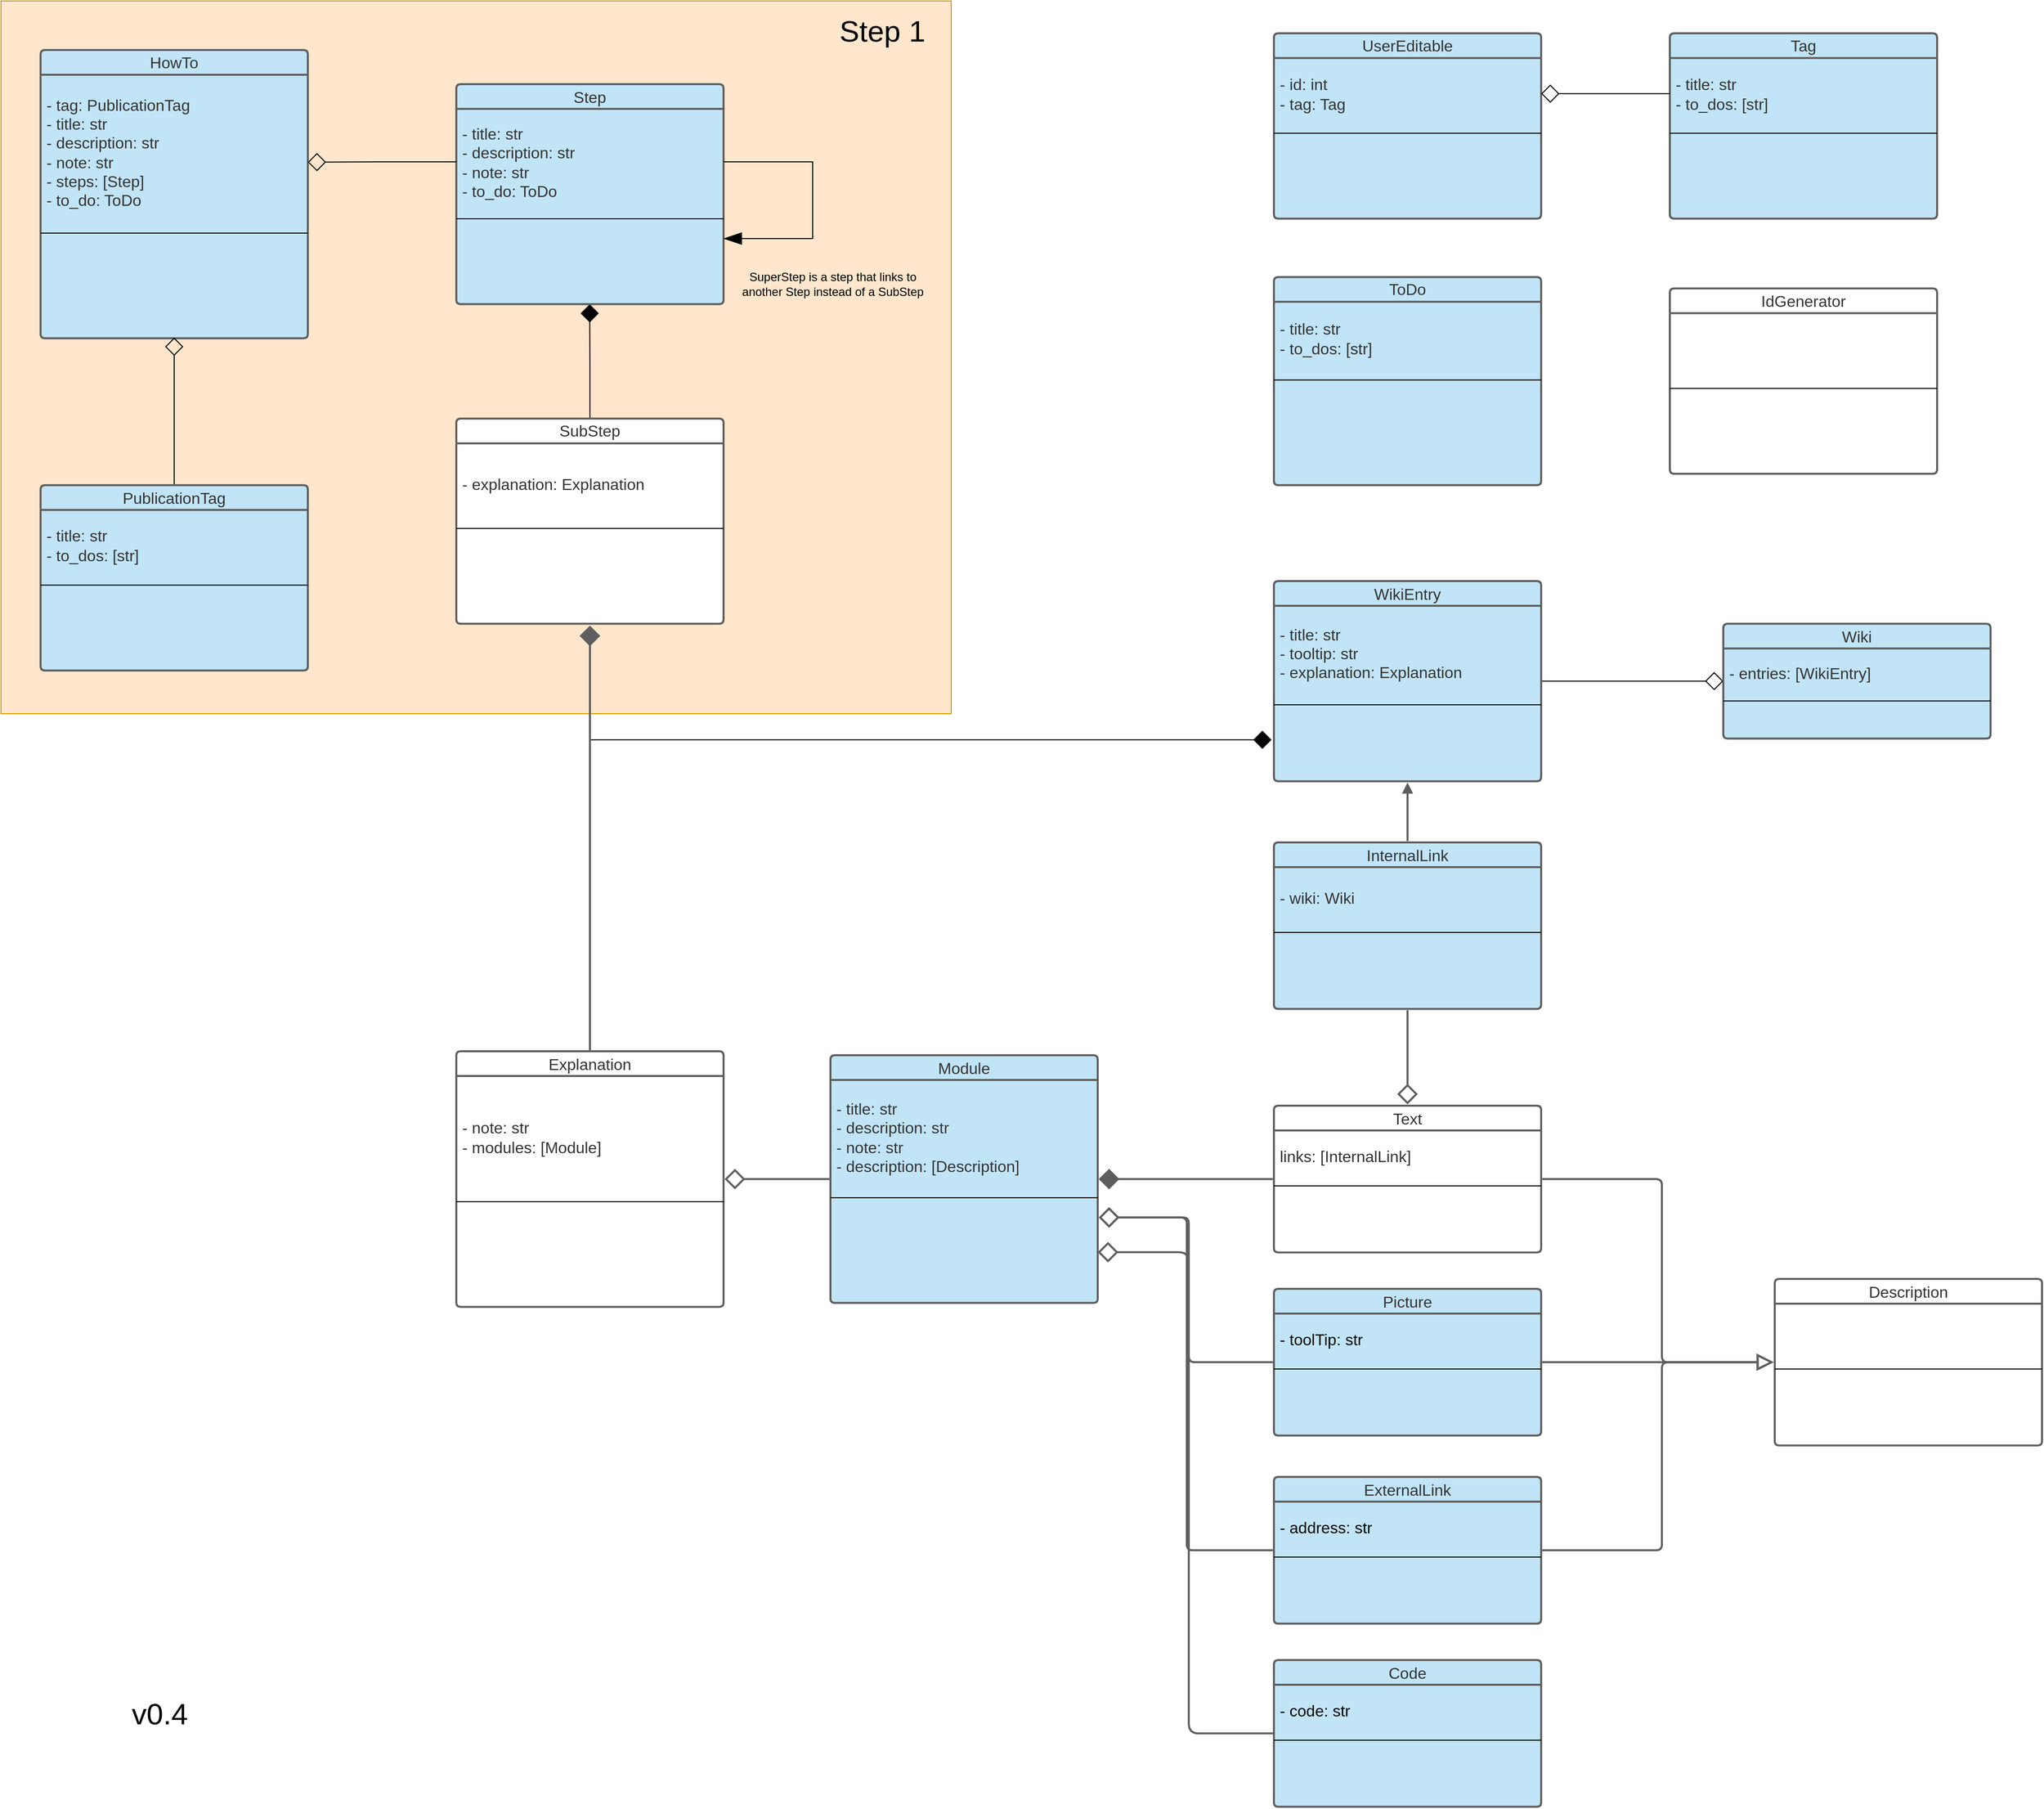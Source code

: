 <mxfile version="14.4.3" type="device"><diagram id="xwfQb_VMlssR0HKdnsb5" name="Page-1"><mxGraphModel dx="3153" dy="2053" grid="1" gridSize="20" guides="1" tooltips="1" connect="1" arrows="1" fold="1" page="1" pageScale="1" pageWidth="827" pageHeight="1169" math="0" shadow="0"><root><mxCell id="0"/><mxCell id="1" parent="0"/><mxCell id="nLFntgU8YW9nllXad_kh-2" value="" style="rounded=0;whiteSpace=wrap;html=1;fontSize=30;strokeColor=#d79b00;fillColor=#ffe6cc;" vertex="1" parent="1"><mxGeometry x="360" y="160" width="960" height="720" as="geometry"/></mxCell><mxCell id="dnXCgxg1HmMj8hcP7Bp9-10" value="HowTo" style="html=1;overflow=block;blockSpacing=1;whiteSpace=wrap;swimlane;childLayout=stackLayout;horizontal=1;horizontalStack=0;resizeParent=1;resizeParentMax=0;resizeLast=0;collapsible=0;fontStyle=0;marginBottom=0;swimlaneFillColor=#c1e4f7;startSize=25;whiteSpace=wrap;fontSize=16;fontColor=#333333;whiteSpace=wrap;align=center;spacing=0;strokeColor=#5e5e5e;strokeOpacity=100;fillOpacity=100;rounded=1;absoluteArcSize=1;arcSize=9;fillColor=#c1e4f7;strokeWidth=2;" parent="1" vertex="1"><mxGeometry x="400" y="209.5" width="270" height="291.25" as="geometry"/></mxCell><mxCell id="dnXCgxg1HmMj8hcP7Bp9-11" value="- tag: PublicationTag&lt;br&gt;- title: str&lt;br&gt;- description: str&lt;br&gt;- note: str&lt;br&gt;- steps: [Step]&lt;br&gt;- to_do: ToDo" style="part=1;html=1;resizeHeight=0;strokeColor=none;fillColor=none;align=left;verticalAlign=middle;spacingLeft=4;spacingRight=4;overflow=hidden;rotatable=0;points=[[0,0.5],[1,0.5]];portConstraint=eastwest;swimlaneFillColor=#c1e4f7;strokeOpacity=100;fillOpacity=100;fontSize=16;fontColor=#333333;" parent="dnXCgxg1HmMj8hcP7Bp9-10" vertex="1"><mxGeometry y="25" width="270" height="156" as="geometry"/></mxCell><mxCell id="dnXCgxg1HmMj8hcP7Bp9-12" value="" style="line;strokeWidth=1;fillColor=none;align=left;verticalAlign=middle;spacingTop=-1;spacingLeft=3;spacingRight=3;rotatable=0;labelPosition=right;points=[];portConstraint=eastwest;" parent="dnXCgxg1HmMj8hcP7Bp9-10" vertex="1"><mxGeometry y="181" width="270" height="8" as="geometry"/></mxCell><mxCell id="dnXCgxg1HmMj8hcP7Bp9-13" value="" style="part=1;html=1;resizeHeight=0;strokeColor=none;fillColor=none;align=left;verticalAlign=middle;spacingLeft=4;spacingRight=4;overflow=hidden;rotatable=0;points=[[0,0.5],[1,0.5]];portConstraint=eastwest;swimlaneFillColor=#c1e4f7;strokeOpacity=100;fillOpacity=100;fontSize=11;" parent="dnXCgxg1HmMj8hcP7Bp9-10" vertex="1"><mxGeometry y="189" width="270" height="102.25" as="geometry"/></mxCell><mxCell id="mMdPAFXvegn8daqs2w5C-2" style="edgeStyle=orthogonalEdgeStyle;rounded=0;orthogonalLoop=1;jettySize=auto;html=1;entryX=0.499;entryY=1.001;entryDx=0;entryDy=0;entryPerimeter=0;startSize=16;endArrow=diamond;endFill=1;endSize=16;" parent="1" source="dnXCgxg1HmMj8hcP7Bp9-19" target="dnXCgxg1HmMj8hcP7Bp9-27" edge="1"><mxGeometry relative="1" as="geometry"/></mxCell><mxCell id="dnXCgxg1HmMj8hcP7Bp9-19" value="SubStep" style="html=1;overflow=block;blockSpacing=1;whiteSpace=wrap;swimlane;childLayout=stackLayout;horizontal=1;horizontalStack=0;resizeParent=1;resizeParentMax=0;resizeLast=0;collapsible=0;fontStyle=0;marginBottom=0;swimlaneFillColor=#ffffff;startSize=25;whiteSpace=wrap;fontSize=16;fontColor=#333333;whiteSpace=wrap;align=center;spacing=0;strokeColor=#5e5e5e;strokeOpacity=100;rounded=1;absoluteArcSize=1;arcSize=9;strokeWidth=2;" parent="1" vertex="1"><mxGeometry x="820" y="581.88" width="270" height="207.25" as="geometry"/></mxCell><mxCell id="dnXCgxg1HmMj8hcP7Bp9-20" value="- explanation: Explanation" style="part=1;html=1;resizeHeight=0;strokeColor=none;fillColor=none;align=left;verticalAlign=middle;spacingLeft=4;spacingRight=4;overflow=hidden;rotatable=0;points=[[0,0.5],[1,0.5]];portConstraint=eastwest;swimlaneFillColor=#ffffff;strokeOpacity=100;fontSize=16;fontColor=#333333;" parent="dnXCgxg1HmMj8hcP7Bp9-19" vertex="1"><mxGeometry y="25" width="270" height="82" as="geometry"/></mxCell><mxCell id="dnXCgxg1HmMj8hcP7Bp9-21" value="" style="line;strokeWidth=1;fillColor=none;align=left;verticalAlign=middle;spacingTop=-1;spacingLeft=3;spacingRight=3;rotatable=0;labelPosition=right;points=[];portConstraint=eastwest;" parent="dnXCgxg1HmMj8hcP7Bp9-19" vertex="1"><mxGeometry y="107" width="270" height="8" as="geometry"/></mxCell><mxCell id="dnXCgxg1HmMj8hcP7Bp9-22" value="" style="part=1;html=1;resizeHeight=0;strokeColor=none;fillColor=none;align=left;verticalAlign=middle;spacingLeft=4;spacingRight=4;overflow=hidden;rotatable=0;points=[[0,0.5],[1,0.5]];portConstraint=eastwest;swimlaneFillColor=#ffffff;strokeOpacity=100;fontSize=11;" parent="dnXCgxg1HmMj8hcP7Bp9-19" vertex="1"><mxGeometry y="115" width="270" height="92.25" as="geometry"/></mxCell><mxCell id="dnXCgxg1HmMj8hcP7Bp9-24" value="&lt;span style=&quot;font-style: normal&quot;&gt;Step&lt;/span&gt;" style="html=1;overflow=block;blockSpacing=1;whiteSpace=wrap;swimlane;childLayout=stackLayout;horizontal=1;horizontalStack=0;resizeParent=1;resizeParentMax=0;resizeLast=0;collapsible=0;fontStyle=0;marginBottom=0;swimlaneFillColor=#c1e4f7;startSize=25;whiteSpace=wrap;fontSize=16;fontColor=#333333;fontStyle=2;whiteSpace=wrap;align=center;spacing=0;strokeColor=#5e5e5e;strokeOpacity=100;fillOpacity=100;rounded=1;absoluteArcSize=1;arcSize=9;fillColor=#c1e4f7;strokeWidth=2;" parent="1" vertex="1"><mxGeometry x="820" y="244" width="270" height="222.25" as="geometry"/></mxCell><mxCell id="dnXCgxg1HmMj8hcP7Bp9-25" value="- title: str&lt;br&gt;- description: str&lt;br&gt;- note: str&lt;br&gt;- to_do: ToDo" style="part=1;html=1;resizeHeight=0;strokeColor=none;fillColor=none;align=left;verticalAlign=middle;spacingLeft=4;spacingRight=4;overflow=hidden;rotatable=0;points=[[0,0.5],[1,0.5]];portConstraint=eastwest;swimlaneFillColor=#c1e4f7;strokeOpacity=100;fillOpacity=100;fontSize=16;fontColor=#333333;" parent="dnXCgxg1HmMj8hcP7Bp9-24" vertex="1"><mxGeometry y="25" width="270" height="107" as="geometry"/></mxCell><mxCell id="dnXCgxg1HmMj8hcP7Bp9-26" value="" style="line;strokeWidth=1;fillColor=none;align=left;verticalAlign=middle;spacingTop=-1;spacingLeft=3;spacingRight=3;rotatable=0;labelPosition=right;points=[];portConstraint=eastwest;" parent="dnXCgxg1HmMj8hcP7Bp9-24" vertex="1"><mxGeometry y="132" width="270" height="8" as="geometry"/></mxCell><mxCell id="dnXCgxg1HmMj8hcP7Bp9-27" value="" style="part=1;html=1;resizeHeight=0;strokeColor=none;fillColor=none;align=left;verticalAlign=middle;spacingLeft=4;spacingRight=4;overflow=hidden;rotatable=0;points=[[0,0.5],[1,0.5]];portConstraint=eastwest;swimlaneFillColor=#c1e4f7;strokeOpacity=100;fillOpacity=100;fontSize=11;" parent="dnXCgxg1HmMj8hcP7Bp9-24" vertex="1"><mxGeometry y="140" width="270" height="82.25" as="geometry"/></mxCell><mxCell id="mMdPAFXvegn8daqs2w5C-3" style="edgeStyle=orthogonalEdgeStyle;rounded=0;orthogonalLoop=1;jettySize=auto;html=1;startSize=16;endArrow=blockThin;endFill=1;endSize=16;entryX=1;entryY=0.195;entryDx=0;entryDy=0;entryPerimeter=0;" parent="dnXCgxg1HmMj8hcP7Bp9-24" source="dnXCgxg1HmMj8hcP7Bp9-25" target="dnXCgxg1HmMj8hcP7Bp9-27" edge="1"><mxGeometry relative="1" as="geometry"><mxPoint x="280" y="156" as="targetPoint"/><Array as="points"><mxPoint x="360" y="79"/><mxPoint x="360" y="156"/></Array></mxGeometry></mxCell><mxCell id="WcKRLLw1k8nv5aX5Se_8-2" style="edgeStyle=orthogonalEdgeStyle;rounded=0;orthogonalLoop=1;jettySize=auto;html=1;endArrow=diamond;endFill=1;endSize=16;entryX=-0.009;entryY=0.428;entryDx=0;entryDy=0;entryPerimeter=0;" parent="1" source="dnXCgxg1HmMj8hcP7Bp9-30" target="dnXCgxg1HmMj8hcP7Bp9-76" edge="1"><mxGeometry relative="1" as="geometry"/></mxCell><mxCell id="dnXCgxg1HmMj8hcP7Bp9-30" value="Explanation" style="html=1;overflow=block;blockSpacing=1;whiteSpace=wrap;swimlane;childLayout=stackLayout;horizontal=1;horizontalStack=0;resizeParent=1;resizeParentMax=0;resizeLast=0;collapsible=0;fontStyle=0;marginBottom=0;swimlaneFillColor=#ffffff;startSize=25;whiteSpace=wrap;fontSize=16;fontColor=#333333;whiteSpace=wrap;align=center;spacing=0;strokeColor=#5e5e5e;strokeOpacity=100;rounded=1;absoluteArcSize=1;arcSize=9;strokeWidth=2;" parent="1" vertex="1"><mxGeometry x="820" y="1221" width="270" height="258.25" as="geometry"/></mxCell><mxCell id="dnXCgxg1HmMj8hcP7Bp9-31" value="- note: str&lt;br&gt;- modules: [Module]" style="part=1;html=1;resizeHeight=0;strokeColor=none;fillColor=none;align=left;verticalAlign=middle;spacingLeft=4;spacingRight=4;overflow=hidden;rotatable=0;points=[[0,0.5],[1,0.5]];portConstraint=eastwest;swimlaneFillColor=#ffffff;strokeOpacity=100;fontSize=16;fontColor=#333333;" parent="dnXCgxg1HmMj8hcP7Bp9-30" vertex="1"><mxGeometry y="25" width="270" height="123" as="geometry"/></mxCell><mxCell id="dnXCgxg1HmMj8hcP7Bp9-32" value="" style="line;strokeWidth=1;fillColor=none;align=left;verticalAlign=middle;spacingTop=-1;spacingLeft=3;spacingRight=3;rotatable=0;labelPosition=right;points=[];portConstraint=eastwest;" parent="dnXCgxg1HmMj8hcP7Bp9-30" vertex="1"><mxGeometry y="148" width="270" height="8" as="geometry"/></mxCell><mxCell id="dnXCgxg1HmMj8hcP7Bp9-33" value="" style="part=1;html=1;resizeHeight=0;strokeColor=none;fillColor=none;align=left;verticalAlign=middle;spacingLeft=4;spacingRight=4;overflow=hidden;rotatable=0;points=[[0,0.5],[1,0.5]];portConstraint=eastwest;swimlaneFillColor=#ffffff;strokeOpacity=100;fontSize=11;" parent="dnXCgxg1HmMj8hcP7Bp9-30" vertex="1"><mxGeometry y="156" width="270" height="102.25" as="geometry"/></mxCell><UserObject label="" lucidchartObjectId="xbwd0qlOXJtC" id="dnXCgxg1HmMj8hcP7Bp9-34"><mxCell style="html=1;jettySize=18;whiteSpace=wrap;fontSize=11;strokeColor=#5E5E5E;strokeWidth=2;rounded=1;arcSize=12;edgeStyle=orthogonalEdgeStyle;startArrow=none;;endArrow=diamond;endFill=1;endSize=16;;exitX=0.5;exitY=-0.005;exitPerimeter=0;entryX=0.5;entryY=1.009;entryPerimeter=0;" parent="1" source="dnXCgxg1HmMj8hcP7Bp9-30" target="dnXCgxg1HmMj8hcP7Bp9-19" edge="1"><mxGeometry width="100" height="100" relative="1" as="geometry"><Array as="points"/></mxGeometry></mxCell></UserObject><mxCell id="dnXCgxg1HmMj8hcP7Bp9-35" value="Module" style="html=1;overflow=block;blockSpacing=1;whiteSpace=wrap;swimlane;childLayout=stackLayout;horizontal=1;horizontalStack=0;resizeParent=1;resizeParentMax=0;resizeLast=0;collapsible=0;fontStyle=0;marginBottom=0;swimlaneFillColor=#c1e4f7;startSize=25;whiteSpace=wrap;fontSize=16;fontColor=#333333;whiteSpace=wrap;align=center;spacing=0;strokeColor=#5e5e5e;strokeOpacity=100;fillOpacity=100;rounded=1;absoluteArcSize=1;arcSize=9;fillColor=#c1e4f7;strokeWidth=2;" parent="1" vertex="1"><mxGeometry x="1198" y="1225" width="270" height="250.25" as="geometry"/></mxCell><mxCell id="dnXCgxg1HmMj8hcP7Bp9-36" value="- title: str&lt;br&gt;- description: str&lt;br&gt;- note: str&lt;br&gt;- description: [Description]" style="part=1;html=1;resizeHeight=0;strokeColor=none;fillColor=none;align=left;verticalAlign=middle;spacingLeft=4;spacingRight=4;overflow=hidden;rotatable=0;points=[[0,0.5],[1,0.5]];portConstraint=eastwest;swimlaneFillColor=#c1e4f7;strokeOpacity=100;fillOpacity=100;fontSize=16;fontColor=#333333;" parent="dnXCgxg1HmMj8hcP7Bp9-35" vertex="1"><mxGeometry y="25" width="270" height="115" as="geometry"/></mxCell><mxCell id="dnXCgxg1HmMj8hcP7Bp9-37" value="" style="line;strokeWidth=1;fillColor=none;align=left;verticalAlign=middle;spacingTop=-1;spacingLeft=3;spacingRight=3;rotatable=0;labelPosition=right;points=[];portConstraint=eastwest;" parent="dnXCgxg1HmMj8hcP7Bp9-35" vertex="1"><mxGeometry y="140" width="270" height="8" as="geometry"/></mxCell><mxCell id="dnXCgxg1HmMj8hcP7Bp9-38" value="" style="part=1;html=1;resizeHeight=0;strokeColor=none;fillColor=none;align=left;verticalAlign=middle;spacingLeft=4;spacingRight=4;overflow=hidden;rotatable=0;points=[[0,0.5],[1,0.5]];portConstraint=eastwest;swimlaneFillColor=#c1e4f7;strokeOpacity=100;fillOpacity=100;fontSize=11;" parent="dnXCgxg1HmMj8hcP7Bp9-35" vertex="1"><mxGeometry y="148" width="270" height="102.25" as="geometry"/></mxCell><UserObject label="" lucidchartObjectId="HcwdVwRxcsRt" id="dnXCgxg1HmMj8hcP7Bp9-39"><mxCell style="html=1;jettySize=18;whiteSpace=wrap;fontSize=11;strokeColor=#5E5E5E;strokeWidth=2;rounded=1;arcSize=12;edgeStyle=orthogonalEdgeStyle;startArrow=none;;endArrow=diamond;endFill=0;endSize=16;;exitX=-0.004;exitY=0.5;exitPerimeter=0;entryX=1.004;entryY=0.5;entryPerimeter=0;" parent="1" source="dnXCgxg1HmMj8hcP7Bp9-35" target="dnXCgxg1HmMj8hcP7Bp9-30" edge="1"><mxGeometry width="100" height="100" relative="1" as="geometry"><Array as="points"/></mxGeometry></mxCell></UserObject><mxCell id="dnXCgxg1HmMj8hcP7Bp9-46" value="Text" style="html=1;overflow=block;blockSpacing=1;whiteSpace=wrap;swimlane;childLayout=stackLayout;horizontal=1;horizontalStack=0;resizeParent=1;resizeParentMax=0;resizeLast=0;collapsible=0;fontStyle=0;marginBottom=0;swimlaneFillColor=#ffffff;startSize=25;whiteSpace=wrap;fontSize=16;fontColor=#333333;whiteSpace=wrap;align=center;spacing=0;strokeColor=#5e5e5e;strokeOpacity=100;rounded=1;absoluteArcSize=1;arcSize=9;strokeWidth=2;" parent="1" vertex="1"><mxGeometry x="1646" y="1276" width="270" height="148.25" as="geometry"/></mxCell><mxCell id="dnXCgxg1HmMj8hcP7Bp9-47" value="links: [InternalLink]" style="part=1;html=1;resizeHeight=0;strokeColor=none;fillColor=none;align=left;verticalAlign=middle;spacingLeft=4;spacingRight=4;overflow=hidden;rotatable=0;points=[[0,0.5],[1,0.5]];portConstraint=eastwest;swimlaneFillColor=#ffffff;strokeOpacity=100;fontSize=16;fontColor=#333333;" parent="dnXCgxg1HmMj8hcP7Bp9-46" vertex="1"><mxGeometry y="25" width="270" height="52" as="geometry"/></mxCell><mxCell id="dnXCgxg1HmMj8hcP7Bp9-48" value="" style="line;strokeWidth=1;fillColor=none;align=left;verticalAlign=middle;spacingTop=-1;spacingLeft=3;spacingRight=3;rotatable=0;labelPosition=right;points=[];portConstraint=eastwest;" parent="dnXCgxg1HmMj8hcP7Bp9-46" vertex="1"><mxGeometry y="77" width="270" height="8" as="geometry"/></mxCell><mxCell id="dnXCgxg1HmMj8hcP7Bp9-49" value="" style="part=1;html=1;resizeHeight=0;strokeColor=none;fillColor=none;align=left;verticalAlign=middle;spacingLeft=4;spacingRight=4;overflow=hidden;rotatable=0;points=[[0,0.5],[1,0.5]];portConstraint=eastwest;swimlaneFillColor=#ffffff;strokeOpacity=100;fontSize=11;" parent="dnXCgxg1HmMj8hcP7Bp9-46" vertex="1"><mxGeometry y="85" width="270" height="63.25" as="geometry"/></mxCell><UserObject label="" lucidchartObjectId="Unwd10ExNT3U" id="dnXCgxg1HmMj8hcP7Bp9-50"><mxCell style="html=1;jettySize=18;whiteSpace=wrap;fontSize=11;strokeColor=#5E5E5E;strokeWidth=2;rounded=1;arcSize=12;edgeStyle=orthogonalEdgeStyle;startArrow=none;;endArrow=diamond;endFill=1;endSize=16;;exitX=-0.004;exitY=0.5;exitPerimeter=0;entryX=1.004;entryY=0.5;entryPerimeter=0;" parent="1" source="dnXCgxg1HmMj8hcP7Bp9-46" target="dnXCgxg1HmMj8hcP7Bp9-35" edge="1"><mxGeometry width="100" height="100" relative="1" as="geometry"><Array as="points"/></mxGeometry></mxCell></UserObject><mxCell id="dnXCgxg1HmMj8hcP7Bp9-51" value="&lt;span style=&quot;font-style: normal&quot;&gt;Description&lt;/span&gt;" style="html=1;overflow=block;blockSpacing=1;whiteSpace=wrap;swimlane;childLayout=stackLayout;horizontal=1;horizontalStack=0;resizeParent=1;resizeParentMax=0;resizeLast=0;collapsible=0;fontStyle=0;marginBottom=0;swimlaneFillColor=#ffffff;startSize=25;whiteSpace=wrap;fontSize=16;fontColor=#333333;fontStyle=2;whiteSpace=wrap;align=center;spacing=0;strokeColor=#5e5e5e;strokeOpacity=100;rounded=1;absoluteArcSize=1;arcSize=9;strokeWidth=2;" parent="1" vertex="1"><mxGeometry x="2152" y="1451" width="270" height="168.25" as="geometry"/></mxCell><mxCell id="dnXCgxg1HmMj8hcP7Bp9-52" value="&amp;nbsp;" style="part=1;html=1;resizeHeight=0;strokeColor=none;fillColor=none;align=left;verticalAlign=middle;spacingLeft=4;spacingRight=4;overflow=hidden;rotatable=0;points=[[0,0.5],[1,0.5]];portConstraint=eastwest;swimlaneFillColor=#ffffff;strokeOpacity=100;fontSize=16;fontColor=#333333;" parent="dnXCgxg1HmMj8hcP7Bp9-51" vertex="1"><mxGeometry y="25" width="270" height="62" as="geometry"/></mxCell><mxCell id="dnXCgxg1HmMj8hcP7Bp9-53" value="" style="line;strokeWidth=1;fillColor=none;align=left;verticalAlign=middle;spacingTop=-1;spacingLeft=3;spacingRight=3;rotatable=0;labelPosition=right;points=[];portConstraint=eastwest;" parent="dnXCgxg1HmMj8hcP7Bp9-51" vertex="1"><mxGeometry y="87" width="270" height="8" as="geometry"/></mxCell><mxCell id="dnXCgxg1HmMj8hcP7Bp9-54" value="" style="part=1;html=1;resizeHeight=0;strokeColor=none;fillColor=none;align=left;verticalAlign=middle;spacingLeft=4;spacingRight=4;overflow=hidden;rotatable=0;points=[[0,0.5],[1,0.5]];portConstraint=eastwest;swimlaneFillColor=#ffffff;strokeOpacity=100;fontSize=11;" parent="dnXCgxg1HmMj8hcP7Bp9-51" vertex="1"><mxGeometry y="95" width="270" height="73.25" as="geometry"/></mxCell><mxCell id="dnXCgxg1HmMj8hcP7Bp9-55" value="Picture" style="html=1;overflow=block;blockSpacing=1;whiteSpace=wrap;swimlane;childLayout=stackLayout;horizontal=1;horizontalStack=0;resizeParent=1;resizeParentMax=0;resizeLast=0;collapsible=0;fontStyle=0;marginBottom=0;swimlaneFillColor=#c1e4f7;startSize=25;whiteSpace=wrap;fontSize=16;fontColor=#333333;whiteSpace=wrap;align=center;spacing=0;strokeColor=#5e5e5e;strokeOpacity=100;fillOpacity=100;rounded=1;absoluteArcSize=1;arcSize=9;fillColor=#c1e4f7;strokeWidth=2;" parent="1" vertex="1"><mxGeometry x="1646" y="1461" width="270" height="148.25" as="geometry"/></mxCell><mxCell id="dnXCgxg1HmMj8hcP7Bp9-56" value="&lt;font style=&quot;font-size: 16px&quot;&gt;- toolTip: str&lt;/font&gt;" style="part=1;html=1;resizeHeight=0;strokeColor=none;fillColor=none;align=left;verticalAlign=middle;spacingLeft=4;spacingRight=4;overflow=hidden;rotatable=0;points=[[0,0.5],[1,0.5]];portConstraint=eastwest;swimlaneFillColor=#c1e4f7;strokeOpacity=100;fillOpacity=100;fontSize=11;" parent="dnXCgxg1HmMj8hcP7Bp9-55" vertex="1"><mxGeometry y="25" width="270" height="52" as="geometry"/></mxCell><mxCell id="dnXCgxg1HmMj8hcP7Bp9-57" value="" style="line;strokeWidth=1;fillColor=none;align=left;verticalAlign=middle;spacingTop=-1;spacingLeft=3;spacingRight=3;rotatable=0;labelPosition=right;points=[];portConstraint=eastwest;" parent="dnXCgxg1HmMj8hcP7Bp9-55" vertex="1"><mxGeometry y="77" width="270" height="8" as="geometry"/></mxCell><mxCell id="dnXCgxg1HmMj8hcP7Bp9-58" value="" style="part=1;html=1;resizeHeight=0;strokeColor=none;fillColor=none;align=left;verticalAlign=middle;spacingLeft=4;spacingRight=4;overflow=hidden;rotatable=0;points=[[0,0.5],[1,0.5]];portConstraint=eastwest;swimlaneFillColor=#c1e4f7;strokeOpacity=100;fillOpacity=100;fontSize=11;" parent="dnXCgxg1HmMj8hcP7Bp9-55" vertex="1"><mxGeometry y="85" width="270" height="63.25" as="geometry"/></mxCell><mxCell id="dnXCgxg1HmMj8hcP7Bp9-59" value="ExternalLink" style="html=1;overflow=block;blockSpacing=1;whiteSpace=wrap;swimlane;childLayout=stackLayout;horizontal=1;horizontalStack=0;resizeParent=1;resizeParentMax=0;resizeLast=0;collapsible=0;fontStyle=0;marginBottom=0;swimlaneFillColor=#c1e4f7;startSize=25;whiteSpace=wrap;fontSize=16;fontColor=#333333;whiteSpace=wrap;align=center;spacing=0;strokeColor=#5e5e5e;strokeOpacity=100;fillOpacity=100;rounded=1;absoluteArcSize=1;arcSize=9;fillColor=#c1e4f7;strokeWidth=2;" parent="1" vertex="1"><mxGeometry x="1646" y="1651" width="270" height="148.25" as="geometry"/></mxCell><mxCell id="dnXCgxg1HmMj8hcP7Bp9-60" value="&lt;span style=&quot;font-size: 16px&quot;&gt;- address: str&lt;/span&gt;" style="part=1;html=1;resizeHeight=0;strokeColor=none;fillColor=none;align=left;verticalAlign=middle;spacingLeft=4;spacingRight=4;overflow=hidden;rotatable=0;points=[[0,0.5],[1,0.5]];portConstraint=eastwest;swimlaneFillColor=#c1e4f7;strokeOpacity=100;fillOpacity=100;fontSize=11;" parent="dnXCgxg1HmMj8hcP7Bp9-59" vertex="1"><mxGeometry y="25" width="270" height="52" as="geometry"/></mxCell><mxCell id="dnXCgxg1HmMj8hcP7Bp9-61" value="" style="line;strokeWidth=1;fillColor=none;align=left;verticalAlign=middle;spacingTop=-1;spacingLeft=3;spacingRight=3;rotatable=0;labelPosition=right;points=[];portConstraint=eastwest;" parent="dnXCgxg1HmMj8hcP7Bp9-59" vertex="1"><mxGeometry y="77" width="270" height="8" as="geometry"/></mxCell><mxCell id="dnXCgxg1HmMj8hcP7Bp9-62" value="" style="part=1;html=1;resizeHeight=0;strokeColor=none;fillColor=none;align=left;verticalAlign=middle;spacingLeft=4;spacingRight=4;overflow=hidden;rotatable=0;points=[[0,0.5],[1,0.5]];portConstraint=eastwest;swimlaneFillColor=#c1e4f7;strokeOpacity=100;fillOpacity=100;fontSize=11;" parent="dnXCgxg1HmMj8hcP7Bp9-59" vertex="1"><mxGeometry y="85" width="270" height="63.25" as="geometry"/></mxCell><mxCell id="dnXCgxg1HmMj8hcP7Bp9-63" value="InternalLink" style="html=1;overflow=block;blockSpacing=1;whiteSpace=wrap;swimlane;childLayout=stackLayout;horizontal=1;horizontalStack=0;resizeParent=1;resizeParentMax=0;resizeLast=0;collapsible=0;fontStyle=0;marginBottom=0;swimlaneFillColor=#c1e4f7;startSize=25;whiteSpace=wrap;fontSize=16;fontColor=#333333;whiteSpace=wrap;align=center;spacing=0;strokeColor=#5e5e5e;strokeOpacity=100;fillOpacity=100;rounded=1;absoluteArcSize=1;arcSize=9;fillColor=#c1e4f7;strokeWidth=2;" parent="1" vertex="1"><mxGeometry x="1646" y="1010" width="270" height="168.25" as="geometry"/></mxCell><mxCell id="dnXCgxg1HmMj8hcP7Bp9-64" value="- wiki: Wiki" style="part=1;html=1;resizeHeight=0;strokeColor=none;fillColor=none;align=left;verticalAlign=middle;spacingLeft=4;spacingRight=4;overflow=hidden;rotatable=0;points=[[0,0.5],[1,0.5]];portConstraint=eastwest;swimlaneFillColor=#c1e4f7;strokeOpacity=100;fillOpacity=100;fontSize=16;fontColor=#333333;" parent="dnXCgxg1HmMj8hcP7Bp9-63" vertex="1"><mxGeometry y="25" width="270" height="62" as="geometry"/></mxCell><mxCell id="dnXCgxg1HmMj8hcP7Bp9-65" value="" style="line;strokeWidth=1;fillColor=none;align=left;verticalAlign=middle;spacingTop=-1;spacingLeft=3;spacingRight=3;rotatable=0;labelPosition=right;points=[];portConstraint=eastwest;" parent="dnXCgxg1HmMj8hcP7Bp9-63" vertex="1"><mxGeometry y="87" width="270" height="8" as="geometry"/></mxCell><mxCell id="dnXCgxg1HmMj8hcP7Bp9-66" value="" style="part=1;html=1;resizeHeight=0;strokeColor=none;fillColor=none;align=left;verticalAlign=middle;spacingLeft=4;spacingRight=4;overflow=hidden;rotatable=0;points=[[0,0.5],[1,0.5]];portConstraint=eastwest;swimlaneFillColor=#c1e4f7;strokeOpacity=100;fillOpacity=100;fontSize=11;" parent="dnXCgxg1HmMj8hcP7Bp9-63" vertex="1"><mxGeometry y="95" width="270" height="73.25" as="geometry"/></mxCell><UserObject label="" lucidchartObjectId="cqwdQR2rDGy5" id="dnXCgxg1HmMj8hcP7Bp9-67"><mxCell style="html=1;jettySize=18;whiteSpace=wrap;fontSize=11;strokeColor=#5E5E5E;strokeWidth=2;rounded=1;arcSize=12;edgeStyle=orthogonalEdgeStyle;startArrow=none;;endArrow=diamond;endFill=0;endSize=16;;exitX=0.5;exitY=1.008;exitPerimeter=0;entryX=0.5;entryY=-0.009;entryPerimeter=0;" parent="1" source="dnXCgxg1HmMj8hcP7Bp9-63" target="dnXCgxg1HmMj8hcP7Bp9-46" edge="1"><mxGeometry width="100" height="100" relative="1" as="geometry"><Array as="points"/></mxGeometry></mxCell></UserObject><UserObject label="" lucidchartObjectId="_qwdeEOi_p4j" id="dnXCgxg1HmMj8hcP7Bp9-68"><mxCell style="html=1;jettySize=18;whiteSpace=wrap;fontSize=11;strokeColor=#5E5E5E;strokeWidth=2;rounded=1;arcSize=12;edgeStyle=orthogonalEdgeStyle;startArrow=none;;endArrow=block;endFill=0;endSize=12;;exitX=1.004;exitY=0.5;exitPerimeter=0;entryX=-0.004;entryY=0.5;entryPerimeter=0;" parent="1" source="dnXCgxg1HmMj8hcP7Bp9-55" target="dnXCgxg1HmMj8hcP7Bp9-51" edge="1"><mxGeometry width="100" height="100" relative="1" as="geometry"><Array as="points"/></mxGeometry></mxCell></UserObject><UserObject label="" lucidchartObjectId="brwdcO.5lX9b" id="dnXCgxg1HmMj8hcP7Bp9-69"><mxCell style="html=1;jettySize=18;whiteSpace=wrap;fontSize=11;strokeColor=#5E5E5E;strokeWidth=2;rounded=1;arcSize=12;edgeStyle=orthogonalEdgeStyle;startArrow=none;;endArrow=block;endFill=0;endSize=12;;exitX=1.004;exitY=0.5;exitPerimeter=0;entryX=-0.004;entryY=0.5;entryPerimeter=0;" parent="1" source="dnXCgxg1HmMj8hcP7Bp9-46" target="dnXCgxg1HmMj8hcP7Bp9-51" edge="1"><mxGeometry width="100" height="100" relative="1" as="geometry"><Array as="points"><mxPoint x="2038" y="1350"/><mxPoint x="2038" y="1535"/></Array></mxGeometry></mxCell></UserObject><UserObject label="" lucidchartObjectId="erwd0x-w2-e1" id="dnXCgxg1HmMj8hcP7Bp9-70"><mxCell style="html=1;jettySize=18;whiteSpace=wrap;fontSize=11;strokeColor=#5E5E5E;strokeWidth=2;rounded=1;arcSize=12;edgeStyle=orthogonalEdgeStyle;startArrow=none;;endArrow=block;endFill=0;endSize=12;;exitX=1.004;exitY=0.5;exitPerimeter=0;entryX=-0.004;entryY=0.5;entryPerimeter=0;" parent="1" source="dnXCgxg1HmMj8hcP7Bp9-59" target="dnXCgxg1HmMj8hcP7Bp9-51" edge="1"><mxGeometry width="100" height="100" relative="1" as="geometry"><Array as="points"><mxPoint x="2038" y="1725"/><mxPoint x="2038" y="1535"/></Array></mxGeometry></mxCell></UserObject><UserObject label="" lucidchartObjectId="BuwdOr.5k.fw" id="dnXCgxg1HmMj8hcP7Bp9-71"><mxCell style="html=1;jettySize=18;whiteSpace=wrap;fontSize=11;strokeColor=#5E5E5E;strokeWidth=2;rounded=1;arcSize=12;edgeStyle=orthogonalEdgeStyle;startArrow=none;;endArrow=diamond;endFill=0;endSize=16;;exitX=-0.004;exitY=0.5;exitPerimeter=0;entryX=1.004;entryY=0.655;entryPerimeter=0;" parent="1" source="dnXCgxg1HmMj8hcP7Bp9-55" target="dnXCgxg1HmMj8hcP7Bp9-35" edge="1"><mxGeometry width="100" height="100" relative="1" as="geometry"><Array as="points"><mxPoint x="1560" y="1535"/><mxPoint x="1560" y="1389"/></Array></mxGeometry></mxCell></UserObject><UserObject label="" lucidchartObjectId="KuwdOhDWwJkp" id="dnXCgxg1HmMj8hcP7Bp9-72"><mxCell style="html=1;jettySize=18;whiteSpace=wrap;fontSize=11;strokeColor=#5E5E5E;strokeWidth=2;rounded=1;arcSize=12;edgeStyle=orthogonalEdgeStyle;startArrow=none;;endArrow=diamond;endFill=0;endSize=16;;exitX=-0.004;exitY=0.5;exitPerimeter=0;entryX=1.004;entryY=0.655;entryPerimeter=0;" parent="1" source="dnXCgxg1HmMj8hcP7Bp9-59" target="dnXCgxg1HmMj8hcP7Bp9-35" edge="1"><mxGeometry width="100" height="100" relative="1" as="geometry"><Array as="points"><mxPoint x="1558" y="1725"/><mxPoint x="1558" y="1389"/></Array></mxGeometry></mxCell></UserObject><mxCell id="WcKRLLw1k8nv5aX5Se_8-1" style="edgeStyle=orthogonalEdgeStyle;rounded=0;orthogonalLoop=1;jettySize=auto;html=1;endArrow=diamond;endFill=0;endSize=16;" parent="1" source="dnXCgxg1HmMj8hcP7Bp9-73" target="dnXCgxg1HmMj8hcP7Bp9-83" edge="1"><mxGeometry relative="1" as="geometry"/></mxCell><mxCell id="dnXCgxg1HmMj8hcP7Bp9-73" value="WikiEntry" style="html=1;overflow=block;blockSpacing=1;whiteSpace=wrap;swimlane;childLayout=stackLayout;horizontal=1;horizontalStack=0;resizeParent=1;resizeParentMax=0;resizeLast=0;collapsible=0;fontStyle=0;marginBottom=0;swimlaneFillColor=#c1e4f7;startSize=25;whiteSpace=wrap;fontSize=16;fontColor=#333333;whiteSpace=wrap;align=center;spacing=0;strokeColor=#5e5e5e;strokeOpacity=100;fillOpacity=100;rounded=1;absoluteArcSize=1;arcSize=9;fillColor=#c1e4f7;strokeWidth=2;" parent="1" vertex="1"><mxGeometry x="1646" y="746" width="270" height="202.25" as="geometry"/></mxCell><mxCell id="dnXCgxg1HmMj8hcP7Bp9-74" value="- title: str&lt;br&gt;- tooltip: str&lt;br&gt;- explanation: Explanation" style="part=1;html=1;resizeHeight=0;strokeColor=none;fillColor=none;align=left;verticalAlign=middle;spacingLeft=4;spacingRight=4;overflow=hidden;rotatable=0;points=[[0,0.5],[1,0.5]];portConstraint=eastwest;swimlaneFillColor=#c1e4f7;strokeOpacity=100;fillOpacity=100;fontSize=16;fontColor=#333333;" parent="dnXCgxg1HmMj8hcP7Bp9-73" vertex="1"><mxGeometry y="25" width="270" height="96" as="geometry"/></mxCell><mxCell id="dnXCgxg1HmMj8hcP7Bp9-75" value="" style="line;strokeWidth=1;fillColor=none;align=left;verticalAlign=middle;spacingTop=-1;spacingLeft=3;spacingRight=3;rotatable=0;labelPosition=right;points=[];portConstraint=eastwest;" parent="dnXCgxg1HmMj8hcP7Bp9-73" vertex="1"><mxGeometry y="121" width="270" height="8" as="geometry"/></mxCell><mxCell id="dnXCgxg1HmMj8hcP7Bp9-76" value="" style="part=1;html=1;resizeHeight=0;strokeColor=none;fillColor=none;align=left;verticalAlign=middle;spacingLeft=4;spacingRight=4;overflow=hidden;rotatable=0;points=[[0,0.5],[1,0.5]];portConstraint=eastwest;swimlaneFillColor=#c1e4f7;strokeOpacity=100;fillOpacity=100;fontSize=11;" parent="dnXCgxg1HmMj8hcP7Bp9-73" vertex="1"><mxGeometry y="129" width="270" height="73.25" as="geometry"/></mxCell><UserObject label="" lucidchartObjectId="mxwdrMtpeC3m" id="dnXCgxg1HmMj8hcP7Bp9-78"><mxCell style="html=1;jettySize=18;whiteSpace=wrap;fontSize=11;strokeColor=#5E5E5E;strokeWidth=2;rounded=1;arcSize=12;edgeStyle=orthogonalEdgeStyle;startArrow=none;;endArrow=block;endFill=1;;exitX=0.5;exitY=-0.008;exitPerimeter=0;entryX=0.5;entryY=1.006;entryPerimeter=0;" parent="1" source="dnXCgxg1HmMj8hcP7Bp9-63" target="dnXCgxg1HmMj8hcP7Bp9-73" edge="1"><mxGeometry width="100" height="100" relative="1" as="geometry"><Array as="points"/></mxGeometry></mxCell></UserObject><mxCell id="Au10s-ZqXkZKi1G8L7lW-6" style="edgeStyle=orthogonalEdgeStyle;orthogonalLoop=1;jettySize=auto;html=1;endArrow=diamond;endFill=0;endSize=16;strokeWidth=2;rounded=1;strokeColor=#5E5E5E;" parent="1" source="dnXCgxg1HmMj8hcP7Bp9-79" target="dnXCgxg1HmMj8hcP7Bp9-38" edge="1"><mxGeometry relative="1" as="geometry"><Array as="points"><mxPoint x="1560" y="1910"/><mxPoint x="1560" y="1424"/></Array></mxGeometry></mxCell><mxCell id="dnXCgxg1HmMj8hcP7Bp9-79" value="Code" style="html=1;overflow=block;blockSpacing=1;whiteSpace=wrap;swimlane;childLayout=stackLayout;horizontal=1;horizontalStack=0;resizeParent=1;resizeParentMax=0;resizeLast=0;collapsible=0;fontStyle=0;marginBottom=0;swimlaneFillColor=#c1e4f7;startSize=25;whiteSpace=wrap;fontSize=16;fontColor=#333333;whiteSpace=wrap;align=center;spacing=0;strokeColor=#5e5e5e;strokeOpacity=100;fillOpacity=100;rounded=1;absoluteArcSize=1;arcSize=9;fillColor=#c1e4f7;strokeWidth=2;" parent="1" vertex="1"><mxGeometry x="1646" y="1836" width="270" height="148.25" as="geometry"/></mxCell><mxCell id="dnXCgxg1HmMj8hcP7Bp9-80" value="&lt;span style=&quot;font-size: 16px&quot;&gt;- code: str&lt;/span&gt;" style="part=1;html=1;resizeHeight=0;strokeColor=none;fillColor=none;align=left;verticalAlign=middle;spacingLeft=4;spacingRight=4;overflow=hidden;rotatable=0;points=[[0,0.5],[1,0.5]];portConstraint=eastwest;swimlaneFillColor=#c1e4f7;strokeOpacity=100;fillOpacity=100;fontSize=11;" parent="dnXCgxg1HmMj8hcP7Bp9-79" vertex="1"><mxGeometry y="25" width="270" height="52" as="geometry"/></mxCell><mxCell id="dnXCgxg1HmMj8hcP7Bp9-81" value="" style="line;strokeWidth=1;fillColor=none;align=left;verticalAlign=middle;spacingTop=-1;spacingLeft=3;spacingRight=3;rotatable=0;labelPosition=right;points=[];portConstraint=eastwest;" parent="dnXCgxg1HmMj8hcP7Bp9-79" vertex="1"><mxGeometry y="77" width="270" height="8" as="geometry"/></mxCell><mxCell id="dnXCgxg1HmMj8hcP7Bp9-82" value="" style="part=1;html=1;resizeHeight=0;strokeColor=none;fillColor=none;align=left;verticalAlign=middle;spacingLeft=4;spacingRight=4;overflow=hidden;rotatable=0;points=[[0,0.5],[1,0.5]];portConstraint=eastwest;swimlaneFillColor=#c1e4f7;strokeOpacity=100;fillOpacity=100;fontSize=11;" parent="dnXCgxg1HmMj8hcP7Bp9-79" vertex="1"><mxGeometry y="85" width="270" height="63.25" as="geometry"/></mxCell><mxCell id="dnXCgxg1HmMj8hcP7Bp9-83" value="Wiki" style="html=1;overflow=block;blockSpacing=1;whiteSpace=wrap;swimlane;childLayout=stackLayout;horizontal=1;horizontalStack=0;resizeParent=1;resizeParentMax=0;resizeLast=0;collapsible=0;fontStyle=0;marginBottom=0;swimlaneFillColor=#c1e4f7;startSize=25;whiteSpace=wrap;fontSize=16;fontColor=#333333;whiteSpace=wrap;align=center;spacing=0;strokeColor=#5e5e5e;strokeOpacity=100;fillOpacity=100;rounded=1;absoluteArcSize=1;arcSize=9;fillColor=#c1e4f7;strokeWidth=2;" parent="1" vertex="1"><mxGeometry x="2100" y="789.13" width="270" height="116" as="geometry"/></mxCell><mxCell id="dnXCgxg1HmMj8hcP7Bp9-84" value="- entries: [WikiEntry]" style="part=1;html=1;resizeHeight=0;strokeColor=none;fillColor=none;align=left;verticalAlign=middle;spacingLeft=4;spacingRight=4;overflow=hidden;rotatable=0;points=[[0,0.5],[1,0.5]];portConstraint=eastwest;swimlaneFillColor=#c1e4f7;strokeOpacity=100;fillOpacity=100;fontSize=16;fontColor=#333333;" parent="dnXCgxg1HmMj8hcP7Bp9-83" vertex="1"><mxGeometry y="25" width="270" height="49" as="geometry"/></mxCell><mxCell id="dnXCgxg1HmMj8hcP7Bp9-85" value="" style="line;strokeWidth=1;fillColor=none;align=left;verticalAlign=middle;spacingTop=-1;spacingLeft=3;spacingRight=3;rotatable=0;labelPosition=right;points=[];portConstraint=eastwest;" parent="dnXCgxg1HmMj8hcP7Bp9-83" vertex="1"><mxGeometry y="74" width="270" height="8" as="geometry"/></mxCell><mxCell id="dnXCgxg1HmMj8hcP7Bp9-86" value="" style="part=1;html=1;resizeHeight=0;strokeColor=none;fillColor=none;align=left;verticalAlign=middle;spacingLeft=4;spacingRight=4;overflow=hidden;rotatable=0;points=[[0,0.5],[1,0.5]];portConstraint=eastwest;swimlaneFillColor=#c1e4f7;strokeOpacity=100;fillOpacity=100;fontSize=11;" parent="dnXCgxg1HmMj8hcP7Bp9-83" vertex="1"><mxGeometry y="82" width="270" height="34" as="geometry"/></mxCell><mxCell id="dnXCgxg1HmMj8hcP7Bp9-93" style="edgeStyle=orthogonalEdgeStyle;rounded=0;orthogonalLoop=1;jettySize=auto;html=1;startArrow=none;startFill=0;startSize=16;endArrow=diamond;endFill=0;endSize=16;entryX=0.5;entryY=0.993;entryDx=0;entryDy=0;entryPerimeter=0;" parent="1" source="dnXCgxg1HmMj8hcP7Bp9-88" target="dnXCgxg1HmMj8hcP7Bp9-13" edge="1"><mxGeometry relative="1" as="geometry"><mxPoint x="535" y="519.857" as="targetPoint"/></mxGeometry></mxCell><mxCell id="dnXCgxg1HmMj8hcP7Bp9-88" value="PublicationTag" style="html=1;overflow=block;blockSpacing=1;whiteSpace=wrap;swimlane;childLayout=stackLayout;horizontal=1;horizontalStack=0;resizeParent=1;resizeParentMax=0;resizeLast=0;collapsible=0;fontStyle=0;marginBottom=0;swimlaneFillColor=#C1E4F7;startSize=25;whiteSpace=wrap;fontSize=16;fontColor=#333333;whiteSpace=wrap;align=center;spacing=0;strokeColor=#5e5e5e;strokeOpacity=100;rounded=1;absoluteArcSize=1;arcSize=9;strokeWidth=2;fillColor=#C1E4F7;" parent="1" vertex="1"><mxGeometry x="400" y="649.13" width="270" height="187.25" as="geometry"/></mxCell><mxCell id="dnXCgxg1HmMj8hcP7Bp9-89" value="- title: str&lt;br&gt;- to_dos: [str]" style="part=1;html=1;resizeHeight=0;strokeColor=none;fillColor=none;align=left;verticalAlign=middle;spacingLeft=4;spacingRight=4;overflow=hidden;rotatable=0;points=[[0,0.5],[1,0.5]];portConstraint=eastwest;swimlaneFillColor=#ffffff;strokeOpacity=100;fontSize=16;fontColor=#333333;" parent="dnXCgxg1HmMj8hcP7Bp9-88" vertex="1"><mxGeometry y="25" width="270" height="72" as="geometry"/></mxCell><mxCell id="dnXCgxg1HmMj8hcP7Bp9-90" value="" style="line;strokeWidth=1;fillColor=none;align=left;verticalAlign=middle;spacingTop=-1;spacingLeft=3;spacingRight=3;rotatable=0;labelPosition=right;points=[];portConstraint=eastwest;" parent="dnXCgxg1HmMj8hcP7Bp9-88" vertex="1"><mxGeometry y="97" width="270" height="8" as="geometry"/></mxCell><mxCell id="dnXCgxg1HmMj8hcP7Bp9-91" value="" style="part=1;html=1;resizeHeight=0;strokeColor=none;fillColor=none;align=left;verticalAlign=middle;spacingLeft=4;spacingRight=4;overflow=hidden;rotatable=0;points=[[0,0.5],[1,0.5]];portConstraint=eastwest;swimlaneFillColor=#ffffff;strokeOpacity=100;fontSize=11;" parent="dnXCgxg1HmMj8hcP7Bp9-88" vertex="1"><mxGeometry y="105" width="270" height="82.25" as="geometry"/></mxCell><mxCell id="dnXCgxg1HmMj8hcP7Bp9-96" value="IdGenerator" style="html=1;overflow=block;blockSpacing=1;whiteSpace=wrap;swimlane;childLayout=stackLayout;horizontal=1;horizontalStack=0;resizeParent=1;resizeParentMax=0;resizeLast=0;collapsible=0;fontStyle=0;marginBottom=0;swimlaneFillColor=#ffffff;startSize=25;whiteSpace=wrap;fontSize=16;fontColor=#333333;whiteSpace=wrap;align=center;spacing=0;strokeColor=#5e5e5e;strokeOpacity=100;rounded=1;absoluteArcSize=1;arcSize=9;strokeWidth=2;" parent="1" vertex="1"><mxGeometry x="2046" y="450.38" width="270" height="187.25" as="geometry"/></mxCell><mxCell id="dnXCgxg1HmMj8hcP7Bp9-97" value="&lt;br&gt;&lt;br&gt;" style="part=1;html=1;resizeHeight=0;strokeColor=none;fillColor=none;align=left;verticalAlign=middle;spacingLeft=4;spacingRight=4;overflow=hidden;rotatable=0;points=[[0,0.5],[1,0.5]];portConstraint=eastwest;swimlaneFillColor=#ffffff;strokeOpacity=100;fontSize=16;fontColor=#333333;" parent="dnXCgxg1HmMj8hcP7Bp9-96" vertex="1"><mxGeometry y="25" width="270" height="72" as="geometry"/></mxCell><mxCell id="dnXCgxg1HmMj8hcP7Bp9-98" value="" style="line;strokeWidth=1;fillColor=none;align=left;verticalAlign=middle;spacingTop=-1;spacingLeft=3;spacingRight=3;rotatable=0;labelPosition=right;points=[];portConstraint=eastwest;" parent="dnXCgxg1HmMj8hcP7Bp9-96" vertex="1"><mxGeometry y="97" width="270" height="8" as="geometry"/></mxCell><mxCell id="dnXCgxg1HmMj8hcP7Bp9-99" value="" style="part=1;html=1;resizeHeight=0;strokeColor=none;fillColor=none;align=left;verticalAlign=middle;spacingLeft=4;spacingRight=4;overflow=hidden;rotatable=0;points=[[0,0.5],[1,0.5]];portConstraint=eastwest;swimlaneFillColor=#ffffff;strokeOpacity=100;fontSize=11;" parent="dnXCgxg1HmMj8hcP7Bp9-96" vertex="1"><mxGeometry y="105" width="270" height="82.25" as="geometry"/></mxCell><mxCell id="WcKRLLw1k8nv5aX5Se_8-7" value="UserEditable" style="html=1;overflow=block;blockSpacing=1;whiteSpace=wrap;swimlane;childLayout=stackLayout;horizontal=1;horizontalStack=0;resizeParent=1;resizeParentMax=0;resizeLast=0;collapsible=0;fontStyle=0;marginBottom=0;swimlaneFillColor=#C1E4F7;startSize=25;whiteSpace=wrap;fontSize=16;fontColor=#333333;whiteSpace=wrap;align=center;spacing=0;strokeColor=#5e5e5e;strokeOpacity=100;rounded=1;absoluteArcSize=1;arcSize=9;strokeWidth=2;fillColor=#C1E4F7;" parent="1" vertex="1"><mxGeometry x="1646" y="192.63" width="270" height="187.25" as="geometry"/></mxCell><mxCell id="WcKRLLw1k8nv5aX5Se_8-8" value="- id: int&lt;br&gt;- tag: Tag" style="part=1;html=1;resizeHeight=0;strokeColor=none;fillColor=none;align=left;verticalAlign=middle;spacingLeft=4;spacingRight=4;overflow=hidden;rotatable=0;points=[[0,0.5],[1,0.5]];portConstraint=eastwest;swimlaneFillColor=#ffffff;strokeOpacity=100;fontSize=16;fontColor=#333333;" parent="WcKRLLw1k8nv5aX5Se_8-7" vertex="1"><mxGeometry y="25" width="270" height="72" as="geometry"/></mxCell><mxCell id="WcKRLLw1k8nv5aX5Se_8-9" value="" style="line;strokeWidth=1;fillColor=none;align=left;verticalAlign=middle;spacingTop=-1;spacingLeft=3;spacingRight=3;rotatable=0;labelPosition=right;points=[];portConstraint=eastwest;" parent="WcKRLLw1k8nv5aX5Se_8-7" vertex="1"><mxGeometry y="97" width="270" height="8" as="geometry"/></mxCell><mxCell id="WcKRLLw1k8nv5aX5Se_8-10" value="" style="part=1;html=1;resizeHeight=0;strokeColor=none;fillColor=none;align=left;verticalAlign=middle;spacingLeft=4;spacingRight=4;overflow=hidden;rotatable=0;points=[[0,0.5],[1,0.5]];portConstraint=eastwest;swimlaneFillColor=#ffffff;strokeOpacity=100;fontSize=11;" parent="WcKRLLw1k8nv5aX5Se_8-7" vertex="1"><mxGeometry y="105" width="270" height="82.25" as="geometry"/></mxCell><mxCell id="Au10s-ZqXkZKi1G8L7lW-1" value="ToDo" style="html=1;overflow=block;blockSpacing=1;whiteSpace=wrap;swimlane;childLayout=stackLayout;horizontal=1;horizontalStack=0;resizeParent=1;resizeParentMax=0;resizeLast=0;collapsible=0;fontStyle=0;marginBottom=0;swimlaneFillColor=#c1e4f7;startSize=25;whiteSpace=wrap;fontSize=16;fontColor=#333333;whiteSpace=wrap;align=center;spacing=0;strokeColor=#5e5e5e;strokeOpacity=100;fillOpacity=100;rounded=1;absoluteArcSize=1;arcSize=9;fillColor=#c1e4f7;strokeWidth=2;" parent="1" vertex="1"><mxGeometry x="1646" y="438.88" width="270" height="210.25" as="geometry"/></mxCell><mxCell id="Au10s-ZqXkZKi1G8L7lW-2" value="- title: str&lt;br&gt;- to_dos: [str]" style="part=1;html=1;resizeHeight=0;strokeColor=none;fillColor=none;align=left;verticalAlign=middle;spacingLeft=4;spacingRight=4;overflow=hidden;rotatable=0;points=[[0,0.5],[1,0.5]];portConstraint=eastwest;swimlaneFillColor=#c1e4f7;strokeOpacity=100;fillOpacity=100;fontSize=16;fontColor=#333333;" parent="Au10s-ZqXkZKi1G8L7lW-1" vertex="1"><mxGeometry y="25" width="270" height="75" as="geometry"/></mxCell><mxCell id="Au10s-ZqXkZKi1G8L7lW-3" value="" style="line;strokeWidth=1;fillColor=none;align=left;verticalAlign=middle;spacingTop=-1;spacingLeft=3;spacingRight=3;rotatable=0;labelPosition=right;points=[];portConstraint=eastwest;" parent="Au10s-ZqXkZKi1G8L7lW-1" vertex="1"><mxGeometry y="100" width="270" height="8" as="geometry"/></mxCell><mxCell id="Au10s-ZqXkZKi1G8L7lW-4" value="" style="part=1;html=1;resizeHeight=0;strokeColor=none;fillColor=none;align=left;verticalAlign=middle;spacingLeft=4;spacingRight=4;overflow=hidden;rotatable=0;points=[[0,0.5],[1,0.5]];portConstraint=eastwest;swimlaneFillColor=#c1e4f7;strokeOpacity=100;fillOpacity=100;fontSize=11;" parent="Au10s-ZqXkZKi1G8L7lW-1" vertex="1"><mxGeometry y="108" width="270" height="102.25" as="geometry"/></mxCell><mxCell id="FL_wzG0oaZB19Z-InJ6k-1" value="Tag" style="html=1;overflow=block;blockSpacing=1;whiteSpace=wrap;swimlane;childLayout=stackLayout;horizontal=1;horizontalStack=0;resizeParent=1;resizeParentMax=0;resizeLast=0;collapsible=0;fontStyle=0;marginBottom=0;swimlaneFillColor=#C1E4F7;startSize=25;whiteSpace=wrap;fontSize=16;fontColor=#333333;whiteSpace=wrap;align=center;spacing=0;strokeColor=#5e5e5e;strokeOpacity=100;rounded=1;absoluteArcSize=1;arcSize=9;strokeWidth=2;fillColor=#C1E4F7;" parent="1" vertex="1"><mxGeometry x="2046" y="192.63" width="270" height="187.25" as="geometry"/></mxCell><mxCell id="FL_wzG0oaZB19Z-InJ6k-2" value="- title: str&lt;br&gt;- to_dos: [str]" style="part=1;html=1;resizeHeight=0;strokeColor=none;fillColor=none;align=left;verticalAlign=middle;spacingLeft=4;spacingRight=4;overflow=hidden;rotatable=0;points=[[0,0.5],[1,0.5]];portConstraint=eastwest;swimlaneFillColor=#ffffff;strokeOpacity=100;fontSize=16;fontColor=#333333;" parent="FL_wzG0oaZB19Z-InJ6k-1" vertex="1"><mxGeometry y="25" width="270" height="72" as="geometry"/></mxCell><mxCell id="FL_wzG0oaZB19Z-InJ6k-3" value="" style="line;strokeWidth=1;fillColor=none;align=left;verticalAlign=middle;spacingTop=-1;spacingLeft=3;spacingRight=3;rotatable=0;labelPosition=right;points=[];portConstraint=eastwest;" parent="FL_wzG0oaZB19Z-InJ6k-1" vertex="1"><mxGeometry y="97" width="270" height="8" as="geometry"/></mxCell><mxCell id="FL_wzG0oaZB19Z-InJ6k-4" value="" style="part=1;html=1;resizeHeight=0;strokeColor=none;fillColor=none;align=left;verticalAlign=middle;spacingLeft=4;spacingRight=4;overflow=hidden;rotatable=0;points=[[0,0.5],[1,0.5]];portConstraint=eastwest;swimlaneFillColor=#ffffff;strokeOpacity=100;fontSize=11;" parent="FL_wzG0oaZB19Z-InJ6k-1" vertex="1"><mxGeometry y="105" width="270" height="82.25" as="geometry"/></mxCell><mxCell id="FL_wzG0oaZB19Z-InJ6k-5" style="edgeStyle=orthogonalEdgeStyle;rounded=0;orthogonalLoop=1;jettySize=auto;html=1;endArrow=diamond;endFill=0;endSize=16;startSize=16;" parent="1" source="FL_wzG0oaZB19Z-InJ6k-2" target="WcKRLLw1k8nv5aX5Se_8-8" edge="1"><mxGeometry relative="1" as="geometry"/></mxCell><mxCell id="mMdPAFXvegn8daqs2w5C-1" style="edgeStyle=orthogonalEdgeStyle;rounded=0;orthogonalLoop=1;jettySize=auto;html=1;endArrow=diamond;endFill=0;endSize=16;startSize=16;entryX=1;entryY=0.566;entryDx=0;entryDy=0;entryPerimeter=0;" parent="1" source="dnXCgxg1HmMj8hcP7Bp9-25" target="dnXCgxg1HmMj8hcP7Bp9-11" edge="1"><mxGeometry relative="1" as="geometry"/></mxCell><mxCell id="mMdPAFXvegn8daqs2w5C-4" value="SuperStep is a step that links to&lt;br&gt;another Step instead of a SubStep" style="text;html=1;align=center;verticalAlign=middle;resizable=0;points=[];autosize=1;" parent="1" vertex="1"><mxGeometry x="1090" y="426.25" width="220" height="40" as="geometry"/></mxCell><mxCell id="nLFntgU8YW9nllXad_kh-1" value="v0.4" style="text;html=1;align=center;verticalAlign=middle;resizable=0;points=[];autosize=1;fontSize=30;" vertex="1" parent="1"><mxGeometry x="480" y="1870" width="80" height="40" as="geometry"/></mxCell><mxCell id="nLFntgU8YW9nllXad_kh-3" value="Step 1" style="text;html=1;align=center;verticalAlign=middle;resizable=0;points=[];autosize=1;fontSize=30;" vertex="1" parent="1"><mxGeometry x="1190" y="169.5" width="120" height="40" as="geometry"/></mxCell></root></mxGraphModel></diagram></mxfile>